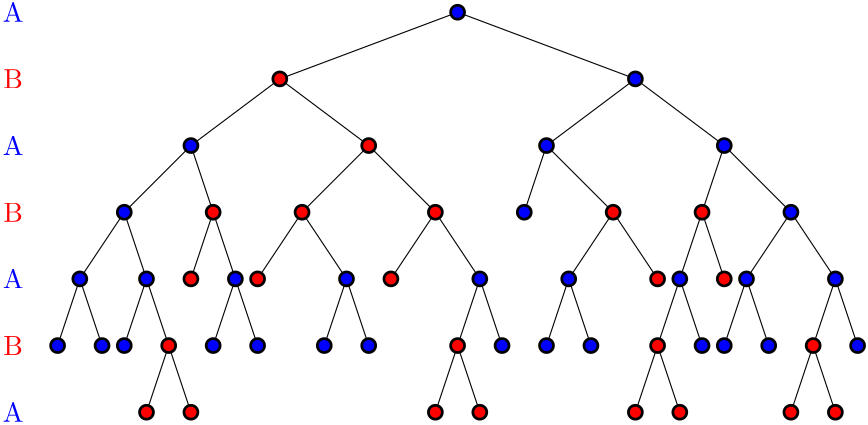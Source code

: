 <?xml version="1.0"?>
<!DOCTYPE ipe SYSTEM "ipe.dtd">
<ipe version="70005" creator="Ipe 7.1.5">
<info created="D:20140608142102" modified="D:20140608151419"/>
<ipestyle name="basic">
<symbol name="arrow/arc(spx)">
<path stroke="sym-stroke" fill="sym-stroke" pen="sym-pen">
0 0 m
-1 0.333 l
-1 -0.333 l
h
</path>
</symbol>
<symbol name="arrow/farc(spx)">
<path stroke="sym-stroke" fill="white" pen="sym-pen">
0 0 m
-1 0.333 l
-1 -0.333 l
h
</path>
</symbol>
<symbol name="mark/circle(sx)" transformations="translations">
<path fill="sym-stroke">
0.6 0 0 0.6 0 0 e
0.4 0 0 0.4 0 0 e
</path>
</symbol>
<symbol name="mark/disk(sx)" transformations="translations">
<path fill="sym-stroke">
0.6 0 0 0.6 0 0 e
</path>
</symbol>
<symbol name="mark/fdisk(sfx)" transformations="translations">
<group>
<path fill="sym-fill">
0.5 0 0 0.5 0 0 e
</path>
<path fill="sym-stroke" fillrule="eofill">
0.6 0 0 0.6 0 0 e
0.4 0 0 0.4 0 0 e
</path>
</group>
</symbol>
<symbol name="mark/box(sx)" transformations="translations">
<path fill="sym-stroke" fillrule="eofill">
-0.6 -0.6 m
0.6 -0.6 l
0.6 0.6 l
-0.6 0.6 l
h
-0.4 -0.4 m
0.4 -0.4 l
0.4 0.4 l
-0.4 0.4 l
h
</path>
</symbol>
<symbol name="mark/square(sx)" transformations="translations">
<path fill="sym-stroke">
-0.6 -0.6 m
0.6 -0.6 l
0.6 0.6 l
-0.6 0.6 l
h
</path>
</symbol>
<symbol name="mark/fsquare(sfx)" transformations="translations">
<group>
<path fill="sym-fill">
-0.5 -0.5 m
0.5 -0.5 l
0.5 0.5 l
-0.5 0.5 l
h
</path>
<path fill="sym-stroke" fillrule="eofill">
-0.6 -0.6 m
0.6 -0.6 l
0.6 0.6 l
-0.6 0.6 l
h
-0.4 -0.4 m
0.4 -0.4 l
0.4 0.4 l
-0.4 0.4 l
h
</path>
</group>
</symbol>
<symbol name="mark/cross(sx)" transformations="translations">
<group>
<path fill="sym-stroke">
-0.43 -0.57 m
0.57 0.43 l
0.43 0.57 l
-0.57 -0.43 l
h
</path>
<path fill="sym-stroke">
-0.43 0.57 m
0.57 -0.43 l
0.43 -0.57 l
-0.57 0.43 l
h
</path>
</group>
</symbol>
<symbol name="arrow/fnormal(spx)">
<path stroke="sym-stroke" fill="white" pen="sym-pen">
0 0 m
-1 0.333 l
-1 -0.333 l
h
</path>
</symbol>
<symbol name="arrow/pointed(spx)">
<path stroke="sym-stroke" fill="sym-stroke" pen="sym-pen">
0 0 m
-1 0.333 l
-0.8 0 l
-1 -0.333 l
h
</path>
</symbol>
<symbol name="arrow/fpointed(spx)">
<path stroke="sym-stroke" fill="white" pen="sym-pen">
0 0 m
-1 0.333 l
-0.8 0 l
-1 -0.333 l
h
</path>
</symbol>
<symbol name="arrow/linear(spx)">
<path stroke="sym-stroke" pen="sym-pen">
-1 0.333 m
0 0 l
-1 -0.333 l
</path>
</symbol>
<symbol name="arrow/fdouble(spx)">
<path stroke="sym-stroke" fill="white" pen="sym-pen">
0 0 m
-1 0.333 l
-1 -0.333 l
h
-1 0 m
-2 0.333 l
-2 -0.333 l
h
</path>
</symbol>
<symbol name="arrow/double(spx)">
<path stroke="sym-stroke" fill="sym-stroke" pen="sym-pen">
0 0 m
-1 0.333 l
-1 -0.333 l
h
-1 0 m
-2 0.333 l
-2 -0.333 l
h
</path>
</symbol>
<pen name="heavier" value="0.8"/>
<pen name="fat" value="1.2"/>
<pen name="ultrafat" value="2"/>
<symbolsize name="large" value="5"/>
<symbolsize name="small" value="2"/>
<symbolsize name="tiny" value="1.1"/>
<arrowsize name="large" value="10"/>
<arrowsize name="small" value="5"/>
<arrowsize name="tiny" value="3"/>
<color name="red" value="1 0 0"/>
<color name="green" value="0 1 0"/>
<color name="blue" value="0 0 1"/>
<color name="yellow" value="1 1 0"/>
<color name="orange" value="1 0.647 0"/>
<color name="gold" value="1 0.843 0"/>
<color name="purple" value="0.627 0.125 0.941"/>
<color name="gray" value="0.745"/>
<color name="brown" value="0.647 0.165 0.165"/>
<color name="navy" value="0 0 0.502"/>
<color name="pink" value="1 0.753 0.796"/>
<color name="seagreen" value="0.18 0.545 0.341"/>
<color name="turquoise" value="0.251 0.878 0.816"/>
<color name="violet" value="0.933 0.51 0.933"/>
<color name="darkblue" value="0 0 0.545"/>
<color name="darkcyan" value="0 0.545 0.545"/>
<color name="darkgray" value="0.663"/>
<color name="darkgreen" value="0 0.392 0"/>
<color name="darkmagenta" value="0.545 0 0.545"/>
<color name="darkorange" value="1 0.549 0"/>
<color name="darkred" value="0.545 0 0"/>
<color name="lightblue" value="0.678 0.847 0.902"/>
<color name="lightcyan" value="0.878 1 1"/>
<color name="lightgray" value="0.827"/>
<color name="lightgreen" value="0.565 0.933 0.565"/>
<color name="lightyellow" value="1 1 0.878"/>
<dashstyle name="dashed" value="[4] 0"/>
<dashstyle name="dotted" value="[1 3] 0"/>
<dashstyle name="dash dotted" value="[4 2 1 2] 0"/>
<dashstyle name="dash dot dotted" value="[4 2 1 2 1 2] 0"/>
<textsize name="large" value="\large"/>
<textsize name="Large" value="\Large"/>
<textsize name="LARGE" value="\LARGE"/>
<textsize name="huge" value="\huge"/>
<textsize name="Huge" value="\Huge"/>
<textsize name="small" value="\small"/>
<textsize name="footnote" value="\footnotesize"/>
<textsize name="tiny" value="\tiny"/>
<textstyle name="center" begin="\begin{center}" end="\end{center}"/>
<textstyle name="itemize" begin="\begin{itemize}" end="\end{itemize}"/>
<textstyle name="item" begin="\begin{itemize}\item{}" end="\end{itemize}"/>
<gridsize name="4 pts" value="4"/>
<gridsize name="8 pts (~3 mm)" value="8"/>
<gridsize name="16 pts (~6 mm)" value="16"/>
<gridsize name="32 pts (~12 mm)" value="32"/>
<gridsize name="10 pts (~3.5 mm)" value="10"/>
<gridsize name="20 pts (~7 mm)" value="20"/>
<gridsize name="14 pts (~5 mm)" value="14"/>
<gridsize name="28 pts (~10 mm)" value="28"/>
<gridsize name="56 pts (~20 mm)" value="56"/>
<anglesize name="90 deg" value="90"/>
<anglesize name="60 deg" value="60"/>
<anglesize name="45 deg" value="45"/>
<anglesize name="30 deg" value="30"/>
<anglesize name="22.5 deg" value="22.5"/>
<tiling name="falling" angle="-60" step="4" width="1"/>
<tiling name="rising" angle="30" step="4" width="1"/>
</ipestyle>
<page>
<layer name="alpha"/>
<layer name="beta"/>
<view layers="alpha beta" active="beta"/>
<group layer="beta">
<path stroke="black">
256 768 m
192 744 l
</path>
<path stroke="black">
256 768 m
320 744 l
</path>
<path stroke="black">
192 744 m
160 720 l
</path>
<path stroke="black">
192 744 m
224 720 l
</path>
<path stroke="black">
320 744 m
288 720 l
</path>
<path stroke="black">
320 744 m
352 720 l
</path>
<path stroke="black">
160 720 m
136 696 l
</path>
<path stroke="black">
224 720 m
200 696 l
</path>
<path stroke="black">
224 720 m
248 696 l
</path>
<path stroke="black">
288 720 m
312 696 l
</path>
<path stroke="black">
352 720 m
376 696 l
</path>
<path stroke="black">
136 696 m
120 672 l
</path>
<path stroke="black">
136 696 m
144 672 l
</path>
<path stroke="black">
200 696 m
184 672 l
</path>
<path stroke="black">
200 696 m
216 672 l
</path>
<path stroke="black">
248 696 m
232 672 l
</path>
<path stroke="black">
248 696 m
264 672 l
</path>
<path stroke="black">
312 696 m
296 672 l
</path>
<path stroke="black">
312 696 m
328 672 l
</path>
<path stroke="black">
376 696 m
360 672 l
</path>
<path stroke="black">
376 696 m
392 672 l
</path>
<path stroke="black">
352 720 m
344 696 l
</path>
<path stroke="black">
344 696 m
336 672 l
</path>
<path stroke="black">
344 696 m
352 672 l
</path>
<path stroke="black">
288 720 m
280 696 l
</path>
<path stroke="black">
160 720 m
168 696 l
</path>
<path stroke="black">
168 696 m
160 672 l
</path>
<path stroke="black">
168 696 m
176 672 l
176 672 l
</path>
<path stroke="black">
120 672 m
112 648 l
112 648 l
</path>
<path stroke="black">
120 672 m
128 648 l
</path>
<path stroke="black">
144 672 m
136 648 l
</path>
<path stroke="black">
144 672 m
152 648 l
</path>
<path stroke="black">
176 672 m
168 648 l
</path>
<path stroke="black">
176 672 m
184 648 l
</path>
<path stroke="black">
216 672 m
208 648 l
</path>
<path stroke="black">
216 672 m
224 648 l
</path>
<path stroke="black">
264 672 m
256 648 l
</path>
<path stroke="black">
264 672 m
272 648 l
</path>
<path stroke="black">
296 672 m
288 648 l
</path>
<path stroke="black">
296 672 m
304 648 l
</path>
<path stroke="black">
336 672 m
328 648 l
</path>
<path stroke="black">
336 672 m
344 648 l
</path>
<path stroke="black">
360 672 m
352 648 l
</path>
<path stroke="black">
360 672 m
368 648 l
</path>
<path stroke="black">
392 672 m
384 648 l
</path>
<path stroke="black">
392 672 m
400 648 l
</path>
<path stroke="black">
384 648 m
376 624 l
</path>
<path stroke="black">
384 648 m
392 624 l
</path>
<path stroke="black">
328 648 m
320 624 l
</path>
<path stroke="black">
328 648 m
336 624 l
</path>
<path stroke="black">
256 648 m
248 624 l
</path>
<path stroke="black">
256 648 m
264 624 l
</path>
<path stroke="black">
152 648 m
144 624 l
</path>
<path stroke="black">
152 648 m
160 624 l
</path>
</group>
<use layer="alpha" name="mark/fdisk(sfx)" pos="256 768" size="large" stroke="black" fill="blue"/>
<use name="mark/fdisk(sfx)" pos="192 744" size="large" stroke="black" fill="red"/>
<use name="mark/fdisk(sfx)" pos="320 744" size="large" stroke="black" fill="blue"/>
<use name="mark/fdisk(sfx)" pos="160 720" size="large" stroke="black" fill="blue"/>
<use name="mark/fdisk(sfx)" pos="224 720" size="large" stroke="black" fill="red"/>
<use name="mark/fdisk(sfx)" pos="288 720" size="large" stroke="black" fill="blue"/>
<use name="mark/fdisk(sfx)" pos="352 720" size="large" stroke="black" fill="blue"/>
<use name="mark/fdisk(sfx)" pos="136 696" size="large" stroke="black" fill="blue"/>
<use name="mark/fdisk(sfx)" pos="168 696" size="large" stroke="black" fill="red"/>
<use name="mark/fdisk(sfx)" pos="200 696" size="large" stroke="black" fill="red"/>
<use name="mark/fdisk(sfx)" pos="248 696" size="large" stroke="black" fill="red"/>
<use name="mark/fdisk(sfx)" pos="280 696" size="large" stroke="black" fill="blue"/>
<use name="mark/fdisk(sfx)" pos="344 696" size="large" stroke="black" fill="red"/>
<use name="mark/fdisk(sfx)" pos="376 696" size="large" stroke="black" fill="blue"/>
<use name="mark/fdisk(sfx)" pos="392 672" size="large" stroke="black" fill="blue"/>
<use name="mark/fdisk(sfx)" pos="360 672" size="large" stroke="black" fill="blue"/>
<use name="mark/fdisk(sfx)" pos="352 672" size="large" stroke="black" fill="red"/>
<use name="mark/fdisk(sfx)" pos="336 672" size="large" stroke="black" fill="blue"/>
<use name="mark/fdisk(sfx)" pos="328 672" size="large" stroke="black" fill="red"/>
<use name="mark/fdisk(sfx)" pos="296 672" size="large" stroke="black" fill="blue"/>
<use name="mark/fdisk(sfx)" pos="264 672" size="large" stroke="black" fill="blue"/>
<use name="mark/fdisk(sfx)" pos="216 672" size="large" stroke="black" fill="blue"/>
<use name="mark/fdisk(sfx)" pos="232 672" size="large" stroke="black" fill="red"/>
<use name="mark/fdisk(sfx)" pos="184 672" size="large" stroke="black" fill="red"/>
<use name="mark/fdisk(sfx)" pos="176 672" size="large" stroke="black" fill="blue"/>
<use name="mark/fdisk(sfx)" pos="160 672" size="large" stroke="black" fill="red"/>
<use name="mark/fdisk(sfx)" pos="144 672" size="large" stroke="black" fill="blue"/>
<use name="mark/fdisk(sfx)" pos="120 672" size="large" stroke="black" fill="blue"/>
<text matrix="1 0 0 1 0 24" transformations="translations" pos="96 744" stroke="blue" type="label" width="7.472" height="6.808" depth="0" halign="center" valign="center">A</text>
<text matrix="1 0 0 1 0 24" transformations="translations" pos="96 720" stroke="red" type="label" width="7.057" height="6.808" depth="0" halign="center" valign="center">B</text>
<text matrix="1 0 0 1 0 24" transformations="translations" pos="96 696" stroke="blue" type="label" width="7.472" height="6.808" depth="0" halign="center" valign="center">A</text>
<text matrix="1 0 0 1 0 24" transformations="translations" pos="96 672" stroke="red" type="label" width="7.057" height="6.808" depth="0" halign="center" valign="center">B</text>
<use name="mark/fdisk(sfx)" pos="112 648" size="large" stroke="black" fill="blue"/>
<use name="mark/fdisk(sfx)" pos="128 648" size="large" stroke="black" fill="blue"/>
<use name="mark/fdisk(sfx)" pos="136 648" size="large" stroke="black" fill="blue"/>
<use name="mark/fdisk(sfx)" pos="152 648" size="large" stroke="black" fill="red"/>
<use name="mark/fdisk(sfx)" pos="168 648" size="large" stroke="black" fill="blue"/>
<use name="mark/fdisk(sfx)" pos="184 648" size="large" stroke="black" fill="blue"/>
<use name="mark/fdisk(sfx)" pos="208 648" size="large" stroke="black" fill="blue"/>
<use name="mark/fdisk(sfx)" pos="224 648" size="large" stroke="black" fill="blue"/>
<use name="mark/fdisk(sfx)" pos="256 648" size="large" stroke="black" fill="red"/>
<use name="mark/fdisk(sfx)" pos="272 648" size="large" stroke="black" fill="blue"/>
<use name="mark/fdisk(sfx)" pos="288 648" size="large" stroke="black" fill="blue"/>
<use name="mark/fdisk(sfx)" pos="304 648" size="large" stroke="black" fill="blue"/>
<use name="mark/fdisk(sfx)" pos="328 648" size="large" stroke="black" fill="red"/>
<use name="mark/fdisk(sfx)" pos="344 648" size="large" stroke="black" fill="blue"/>
<use name="mark/fdisk(sfx)" pos="352 648" size="large" stroke="black" fill="blue"/>
<use name="mark/fdisk(sfx)" pos="368 648" size="large" stroke="black" fill="blue"/>
<use name="mark/fdisk(sfx)" pos="384 648" size="large" stroke="black" fill="red"/>
<use name="mark/fdisk(sfx)" pos="400 648" size="large" stroke="black" fill="blue"/>
<use name="mark/fdisk(sfx)" pos="392 624" size="large" stroke="black" fill="red"/>
<use name="mark/fdisk(sfx)" pos="376 624" size="large" stroke="black" fill="red"/>
<use name="mark/fdisk(sfx)" pos="336 624" size="large" stroke="black" fill="red"/>
<use name="mark/fdisk(sfx)" pos="320 624" size="large" stroke="black" fill="red"/>
<use name="mark/fdisk(sfx)" pos="264 624" size="large" stroke="black" fill="red"/>
<use name="mark/fdisk(sfx)" pos="248 624" size="large" stroke="black" fill="red"/>
<use name="mark/fdisk(sfx)" pos="160 624" size="large" stroke="black" fill="red"/>
<use name="mark/fdisk(sfx)" pos="144 624" size="large" stroke="black" fill="red"/>
<text matrix="1 0 0 1 0 24" transformations="translations" pos="96 648" stroke="blue" type="label" width="7.472" height="6.808" depth="0" halign="center" valign="center">A</text>
<text matrix="1 0 0 1 0 24" transformations="translations" pos="96 624" stroke="red" type="label" width="7.057" height="6.808" depth="0" halign="center" valign="center">B</text>
<use name="mark/fdisk(sfx)" pos="312 696" size="large" stroke="black" fill="red"/>
<text matrix="1 0 0 1 0 -120" transformations="translations" pos="96 744" stroke="blue" type="label" width="7.472" height="6.808" depth="0" halign="center" valign="center">A</text>
</page>
</ipe>
